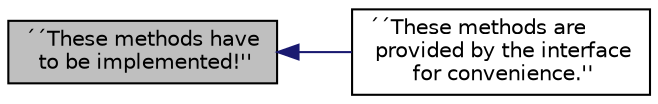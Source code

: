 digraph "´´These methods have to be implemented!&apos;&apos;"
{
  edge [fontname="Helvetica",fontsize="10",labelfontname="Helvetica",labelfontsize="10"];
  node [fontname="Helvetica",fontsize="10",shape=record];
  rankdir=LR;
  Node1 [label="´´These methods are\l provided by the interface\l for convenience.''",height=0.2,width=0.4,color="black", fillcolor="white", style="filled",URL="$a00717.html"];
  Node0 [label="´´These methods have\l to be implemented!''",height=0.2,width=0.4,color="black", fillcolor="grey75", style="filled", fontcolor="black"];
  Node0->Node1 [shape=plaintext, color="midnightblue", dir="back", style="solid"];
}
